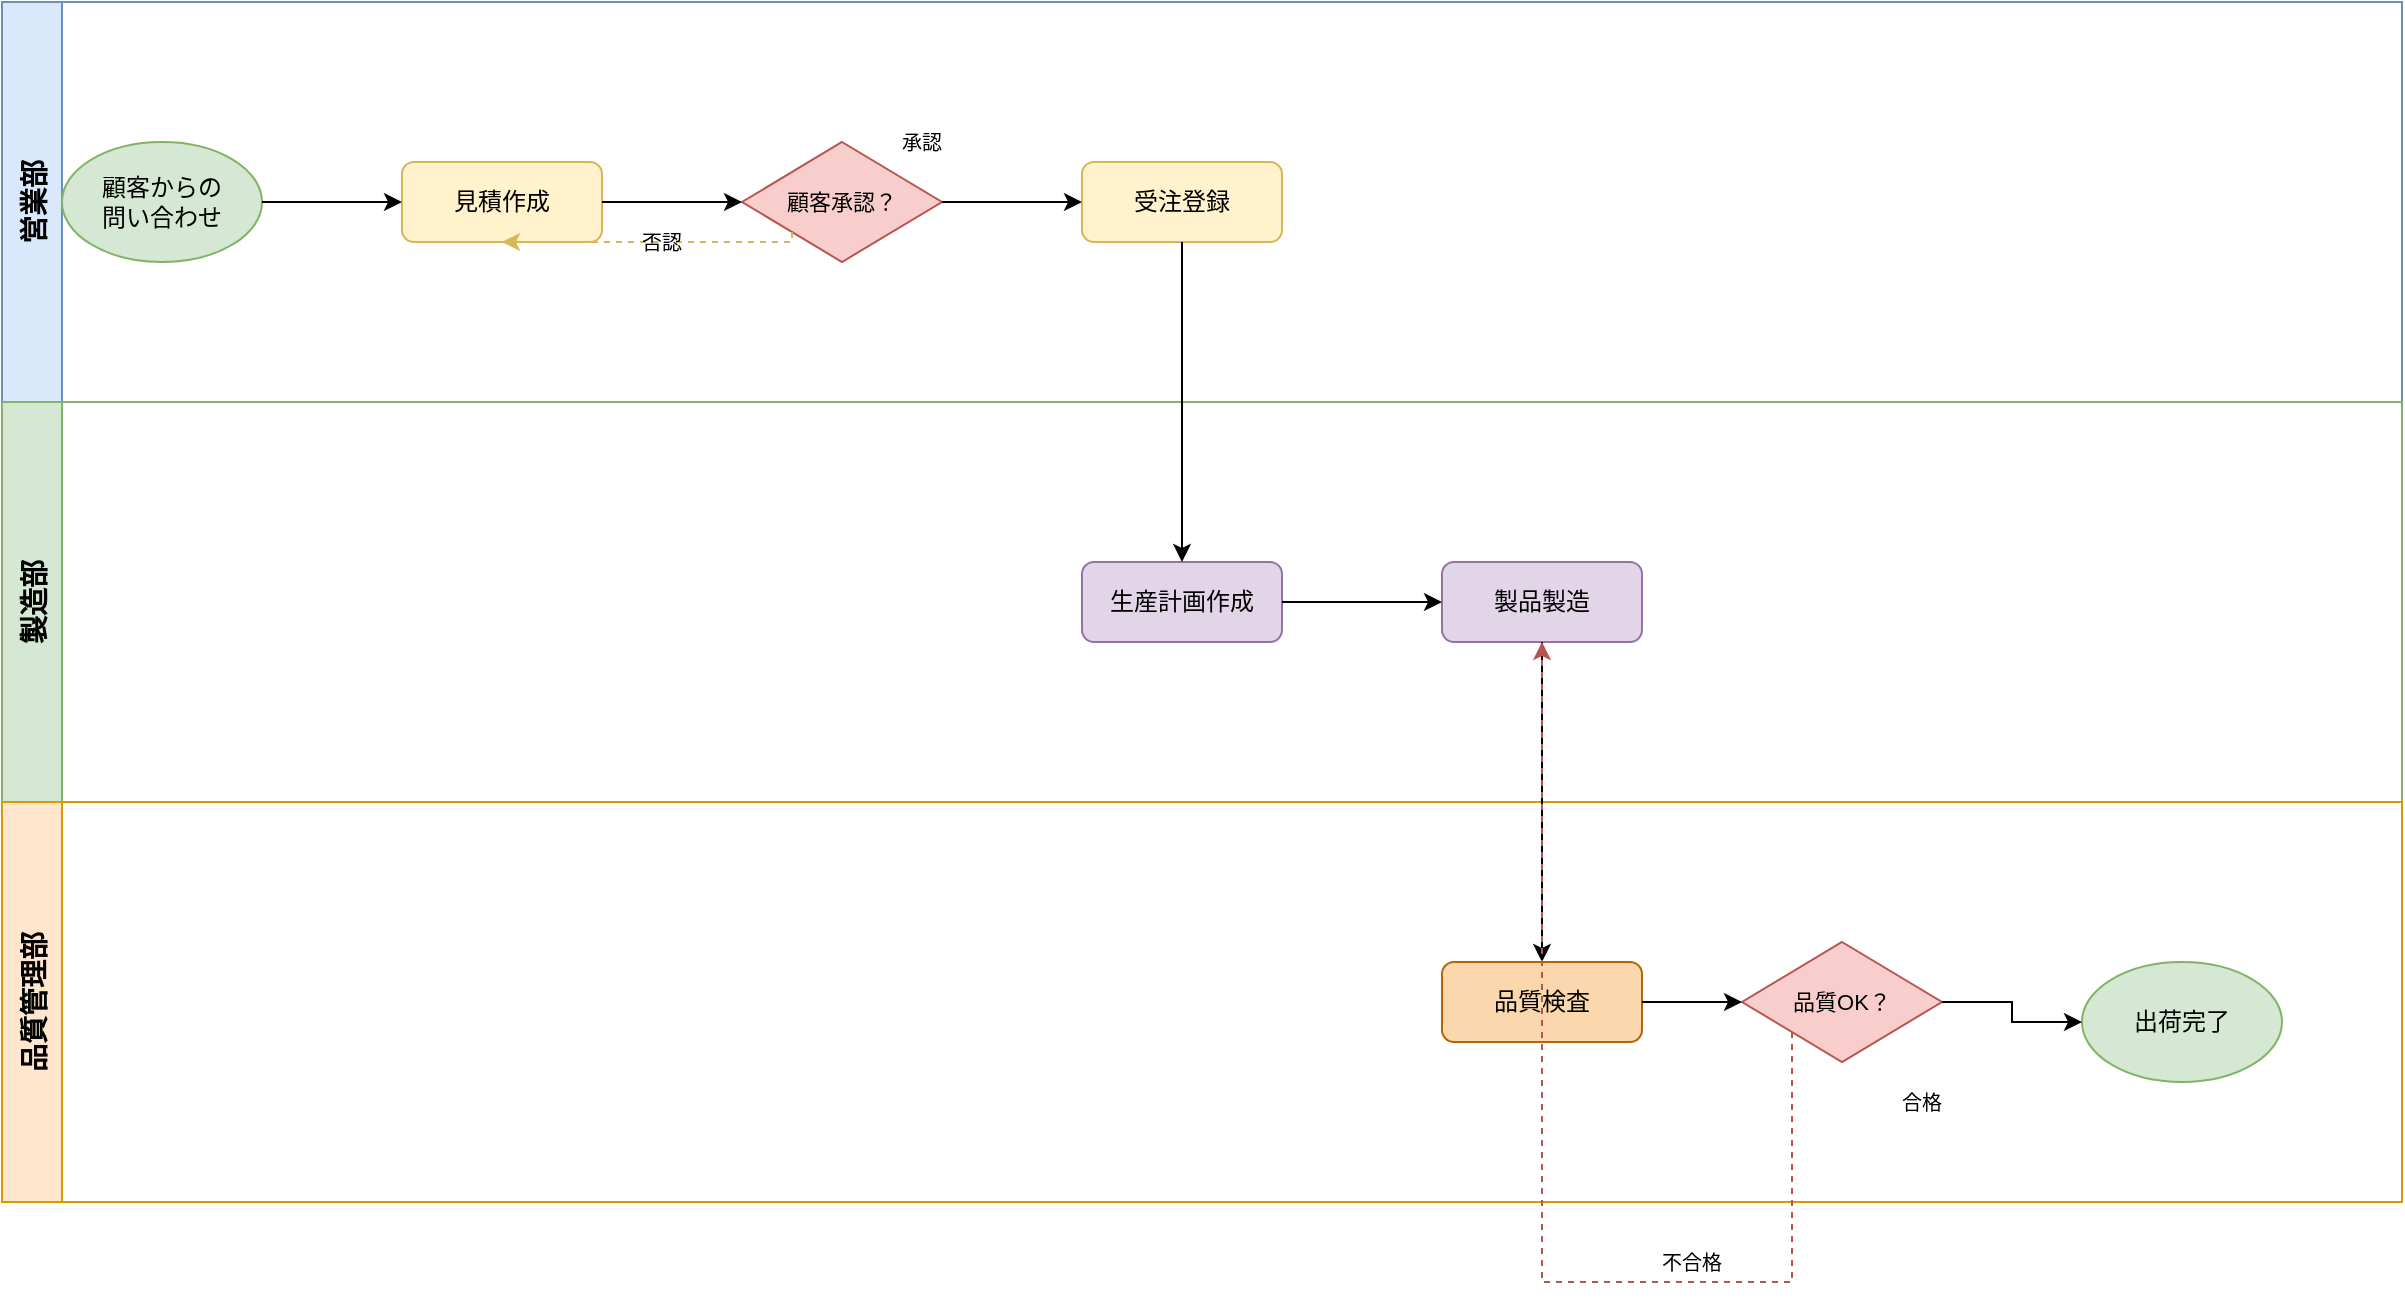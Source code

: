 <mxfile version="24.7.6" type="device">
  <diagram id="workflow-sample" name="受注管理業務フロー">
    <mxGraphModel dx="1422" dy="794" grid="1" gridSize="10" guides="1" tooltips="1" connect="1" arrows="1" fold="1" page="1" pageScale="1" pageWidth="1654" pageHeight="1169" math="0" shadow="0">
      <root>
        <mxCell id="0" />
        <mxCell id="1" parent="0" />

        <!-- 営業部のスイムレーン -->
        <mxCell id="sales-lane" value="営業部" style="swimlane;horizontal=0;startSize=30;fillColor=#dae8fc;strokeColor=#6c8ebf;fontSize=14;fontStyle=1;" vertex="1" parent="1">
          <mxGeometry x="40" y="80" width="1200" height="200" as="geometry" />
        </mxCell>

        <!-- 開始ノード -->
        <mxCell id="start" value="顧客からの&#xa;問い合わせ" style="ellipse;whiteSpace=wrap;html=1;fillColor=#d5e8d4;strokeColor=#82b366;fontSize=12;" vertex="1" parent="sales-lane">
          <mxGeometry x="30" y="70" width="100" height="60" as="geometry" />
        </mxCell>

        <!-- 営業部の処理 -->
        <mxCell id="sales-process1" value="見積作成" style="rounded=1;whiteSpace=wrap;html=1;fillColor=#fff2cc;strokeColor=#d6b656;fontSize=12;" vertex="1" parent="sales-lane">
          <mxGeometry x="200" y="80" width="100" height="40" as="geometry" />
        </mxCell>

        <!-- 判断ポイント -->
        <mxCell id="sales-decision" value="顧客承認？" style="rhombus;whiteSpace=wrap;html=1;fillColor=#f8cecc;strokeColor=#b85450;fontSize=11;" vertex="1" parent="sales-lane">
          <mxGeometry x="370" y="70" width="100" height="60" as="geometry" />
        </mxCell>

        <!-- 受注処理 -->
        <mxCell id="sales-process2" value="受注登録" style="rounded=1;whiteSpace=wrap;html=1;fillColor=#fff2cc;strokeColor=#d6b656;fontSize=12;" vertex="1" parent="sales-lane">
          <mxGeometry x="540" y="80" width="100" height="40" as="geometry" />
        </mxCell>

        <!-- 製造部のスイムレーン -->
        <mxCell id="production-lane" value="製造部" style="swimlane;horizontal=0;startSize=30;fillColor=#d5e8d4;strokeColor=#82b366;fontSize=14;fontStyle=1;" vertex="1" parent="1">
          <mxGeometry x="40" y="280" width="1200" height="200" as="geometry" />
        </mxCell>

        <!-- 製造部の処理 -->
        <mxCell id="production-process1" value="生産計画作成" style="rounded=1;whiteSpace=wrap;html=1;fillColor=#e1d5e7;strokeColor=#9673a6;fontSize=12;" vertex="1" parent="production-lane">
          <mxGeometry x="540" y="80" width="100" height="40" as="geometry" />
        </mxCell>

        <mxCell id="production-process2" value="製品製造" style="rounded=1;whiteSpace=wrap;html=1;fillColor=#e1d5e7;strokeColor=#9673a6;fontSize=12;" vertex="1" parent="production-lane">
          <mxGeometry x="720" y="80" width="100" height="40" as="geometry" />
        </mxCell>

        <!-- 品質管理部のスイムレーン -->
        <mxCell id="quality-lane" value="品質管理部" style="swimlane;horizontal=0;startSize=30;fillColor=#ffe6cc;strokeColor=#d79b00;fontSize=14;fontStyle=1;" vertex="1" parent="1">
          <mxGeometry x="40" y="480" width="1200" height="200" as="geometry" />
        </mxCell>

        <!-- 品質管理の処理 -->
        <mxCell id="quality-process" value="品質検査" style="rounded=1;whiteSpace=wrap;html=1;fillColor=#fad7ac;strokeColor=#b46504;fontSize=12;" vertex="1" parent="quality-lane">
          <mxGeometry x="720" y="80" width="100" height="40" as="geometry" />
        </mxCell>

        <!-- 出荷判定 -->
        <mxCell id="quality-decision" value="品質OK？" style="rhombus;whiteSpace=wrap;html=1;fillColor=#f8cecc;strokeColor=#b85450;fontSize=11;" vertex="1" parent="quality-lane">
          <mxGeometry x="870" y="70" width="100" height="60" as="geometry" />
        </mxCell>

        <!-- 終了ノード -->
        <mxCell id="end" value="出荷完了" style="ellipse;whiteSpace=wrap;html=1;fillColor=#d5e8d4;strokeColor=#82b366;fontSize=12;" vertex="1" parent="quality-lane">
          <mxGeometry x="1040" y="80" width="100" height="60" as="geometry" />
        </mxCell>

        <!-- フロー矢印の定義 -->
        <!-- 営業部内のフロー -->
        <mxCell id="arrow1" style="edgeStyle=orthogonalEdgeStyle;rounded=0;html=1;exitX=1;exitY=0.5;entryX=0;entryY=0.5;" edge="1" parent="1" source="start" target="sales-process1">
          <mxGeometry relative="1" as="geometry" />
        </mxCell>

        <mxCell id="arrow2" style="edgeStyle=orthogonalEdgeStyle;rounded=0;html=1;exitX=1;exitY=0.5;entryX=0;entryY=0.5;" edge="1" parent="1" source="sales-process1" target="sales-decision">
          <mxGeometry relative="1" as="geometry" />
        </mxCell>

        <mxCell id="arrow3" style="edgeStyle=orthogonalEdgeStyle;rounded=0;html=1;exitX=1;exitY=0.5;entryX=0;entryY=0.5;" edge="1" parent="1" source="sales-decision" target="sales-process2">
          <mxGeometry relative="1" as="geometry" />
        </mxCell>

        <!-- スイムレーン間のフロー -->
        <mxCell id="arrow4" style="edgeStyle=orthogonalEdgeStyle;rounded=0;html=1;exitX=0.5;exitY=1;entryX=0.5;entryY=0;" edge="1" parent="1" source="sales-process2" target="production-process1">
          <mxGeometry relative="1" as="geometry" />
        </mxCell>

        <mxCell id="arrow5" style="edgeStyle=orthogonalEdgeStyle;rounded=0;html=1;exitX=1;exitY=0.5;entryX=0;entryY=0.5;" edge="1" parent="1" source="production-process1" target="production-process2">
          <mxGeometry relative="1" as="geometry" />
        </mxCell>

        <mxCell id="arrow6" style="edgeStyle=orthogonalEdgeStyle;rounded=0;html=1;exitX=0.5;exitY=1;entryX=0.5;entryY=0;" edge="1" parent="1" source="production-process2" target="quality-process">
          <mxGeometry relative="1" as="geometry" />
        </mxCell>

        <mxCell id="arrow7" style="edgeStyle=orthogonalEdgeStyle;rounded=0;html=1;exitX=1;exitY=0.5;entryX=0;entryY=0.5;" edge="1" parent="1" source="quality-process" target="quality-decision">
          <mxGeometry relative="1" as="geometry" />
        </mxCell>

        <mxCell id="arrow8" style="edgeStyle=orthogonalEdgeStyle;rounded=0;html=1;exitX=1;exitY=0.5;entryX=0;entryY=0.5;" edge="1" parent="1" source="quality-decision" target="end">
          <mxGeometry relative="1" as="geometry" />
        </mxCell>

        <!-- 否認時のフィードバック矢印 -->
        <mxCell id="arrow-reject" style="edgeStyle=orthogonalEdgeStyle;rounded=0;html=1;exitX=0;exitY=1;entryX=0.5;entryY=1;strokeColor=#d6b656;dashed=1;" edge="1" parent="1" source="sales-decision" target="sales-process1">
          <mxGeometry relative="1" as="geometry">
            <Array as="points">
              <mxPoint x="410" y="200" />
              <mxPoint x="250" y="200" />
            </Array>
          </mxGeometry>
        </mxCell>

        <!-- 品質NG時のフィードバック矢印 -->
        <mxCell id="arrow-quality-ng" style="edgeStyle=orthogonalEdgeStyle;rounded=0;html=1;exitX=0;exitY=1;entryX=0.5;entryY=1;strokeColor=#b85450;dashed=1;" edge="1" parent="1" source="quality-decision" target="production-process2">
          <mxGeometry relative="1" as="geometry">
            <Array as="points">
              <mxPoint x="920" y="720" />
              <mxPoint x="770" y="720" />
            </Array>
          </mxGeometry>
        </mxCell>

        <!-- ラベル -->
        <mxCell id="label-yes1" value="承認" style="text;html=1;strokeColor=none;fillColor=none;align=center;verticalAlign=middle;whiteSpace=wrap;rounded=0;fontSize=10;" vertex="1" parent="1">
          <mxGeometry x="480" y="140" width="40" height="20" as="geometry" />
        </mxCell>

        <mxCell id="label-no1" value="否認" style="text;html=1;strokeColor=none;fillColor=none;align=center;verticalAlign=middle;whiteSpace=wrap;rounded=0;fontSize=10;" vertex="1" parent="1">
          <mxGeometry x="350" y="190" width="40" height="20" as="geometry" />
        </mxCell>

        <mxCell id="label-yes2" value="合格" style="text;html=1;strokeColor=none;fillColor=none;align=center;verticalAlign=middle;whiteSpace=wrap;rounded=0;fontSize=10;" vertex="1" parent="1">
          <mxGeometry x="980" y="620" width="40" height="20" as="geometry" />
        </mxCell>

        <mxCell id="label-no2" value="不合格" style="text;html=1;strokeColor=none;fillColor=none;align=center;verticalAlign=middle;whiteSpace=wrap;rounded=0;fontSize=10;" vertex="1" parent="1">
          <mxGeometry x="860" y="700" width="50" height="20" as="geometry" />
        </mxCell>
      </root>
    </mxGraphModel>
  </diagram>
</mxfile>
